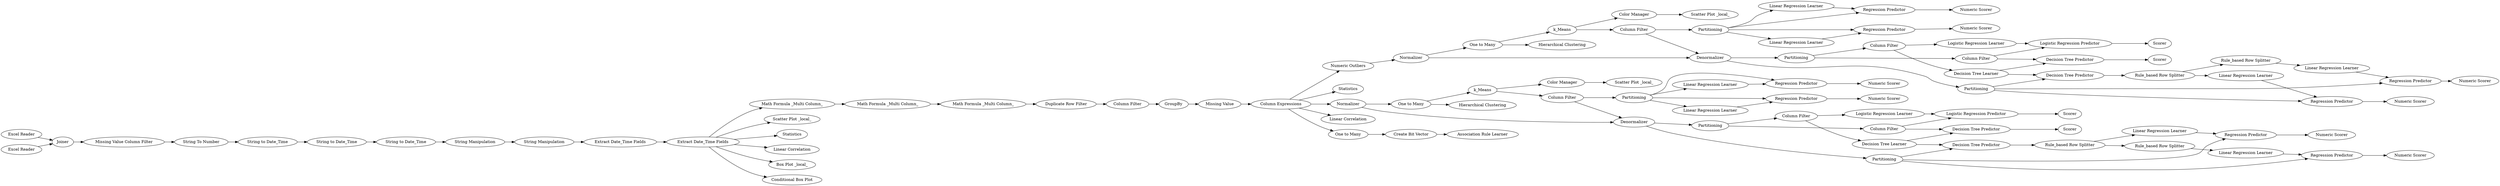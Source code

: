 digraph {
	"4059884780081042281_97" [label="One to Many"]
	"4059884780081042281_96" [label="Linear Regression Learner"]
	"4059884780081042281_109" [label=Denormalizer]
	"4059884780081042281_71" [label="Logistic Regression Predictor"]
	"4059884780081042281_91" [label="Linear Regression Learner"]
	"4059884780081042281_100" [label="Regression Predictor"]
	"4059884780081042281_128" [label="Linear Regression Learner"]
	"4059884780081042281_108" [label="Numeric Scorer"]
	"4059884780081042281_7" [label="Missing Value Column Filter"]
	"4059884780081042281_95" [label="Numeric Scorer"]
	"4059884780081042281_87" [label="Numeric Scorer"]
	"4059884780081042281_127" [label="Rule_based Row Splitter"]
	"4059884780081042281_43" [label=k_Means]
	"4059884780081042281_104" [label=k_Means]
	"4059884780081042281_46" [label="Association Rule Learner"]
	"4059884780081042281_125" [label="Decision Tree Predictor"]
	"4059884780081042281_86" [label="Regression Predictor"]
	"4059884780081042281_98" [label="Column Filter"]
	"4059884780081042281_119" [label="Linear Regression Learner"]
	"4059884780081042281_1" [label="Excel Reader"]
	"4059884780081042281_24" [label="Scatter Plot _local_"]
	"4059884780081042281_79" [label="String Manipulation"]
	"4059884780081042281_99" [label=Scorer]
	"4059884780081042281_102" [label="Hierarchical Clustering"]
	"4059884780081042281_126" [label="Rule_based Row Splitter"]
	"4059884780081042281_83" [label=Denormalizer]
	"4059884780081042281_48" [label="Create Bit Vector"]
	"4059884780081042281_10" [label=Statistics]
	"4059884780081042281_52" [label="Numeric Scorer"]
	"4059884780081042281_49" [label=Partitioning]
	"4059884780081042281_132" [label=Partitioning]
	"4059884780081042281_72" [label=Scorer]
	"4059884780081042281_32" [label="Missing Value"]
	"4059884780081042281_90" [label="Column Filter"]
	"4059884780081042281_112" [label="Logistic Regression Learner"]
	"4059884780081042281_123" [label="Numeric Scorer"]
	"4059884780081042281_3" [label="String to Date_Time"]
	"4059884780081042281_124" [label=Partitioning]
	"4059884780081042281_118" [label="Regression Predictor"]
	"4059884780081042281_26" [label="Linear Correlation"]
	"4059884780081042281_54" [label="Column Filter"]
	"4059884780081042281_70" [label="Logistic Regression Learner"]
	"4059884780081042281_14" [label="String Manipulation"]
	"4059884780081042281_28" [label="Math Formula _Multi Column_"]
	"4059884780081042281_121" [label="Linear Regression Learner"]
	"4059884780081042281_138" [label=Statistics]
	"4059884780081042281_4" [label="Excel Reader"]
	"4059884780081042281_101" [label=Normalizer]
	"4059884780081042281_80" [label="Duplicate Row Filter"]
	"4059884780081042281_45" [label="Hierarchical Clustering"]
	"4059884780081042281_122" [label="Regression Predictor"]
	"4059884780081042281_133" [label="Regression Predictor"]
	"4059884780081042281_41" [label=Normalizer]
	"4059884780081042281_84" [label=Partitioning]
	"4059884780081042281_77" [label="Math Formula _Multi Column_"]
	"4059884780081042281_82" [label="One to Many"]
	"4059884780081042281_2" [label="String To Number"]
	"4059884780081042281_61" [label="Column Filter"]
	"4059884780081042281_78" [label="Math Formula _Multi Column_"]
	"4059884780081042281_92" [label=Partitioning]
	"4059884780081042281_111" [label="Color Manager"]
	"4059884780081042281_12" [label="Extract Date_Time Fields"]
	"4059884780081042281_50" [label="Linear Regression Learner"]
	"4059884780081042281_53" [label="Linear Correlation"]
	"4059884780081042281_27" [label="Column Filter"]
	"4059884780081042281_89" [label="Regression Predictor"]
	"4059884780081042281_44" [label="Scatter Plot _local_"]
	"4059884780081042281_11" [label="Extract Date_Time Fields"]
	"4059884780081042281_22" [label="Box Plot _local_"]
	"4059884780081042281_25" [label="Conditional Box Plot"]
	"4059884780081042281_135" [label="Numeric Scorer"]
	"4059884780081042281_106" [label="Decision Tree Learner"]
	"4059884780081042281_76" [label="One to Many"]
	"4059884780081042281_34" [label="Column Expressions"]
	"4059884780081042281_62" [label="Column Filter"]
	"4059884780081042281_29" [label=GroupBy]
	"4059884780081042281_85" [label="Linear Regression Learner"]
	"4059884780081042281_36" [label="Numeric Outliers"]
	"4059884780081042281_120" [label="Numeric Scorer"]
	"4059884780081042281_131" [label="Decision Tree Predictor"]
	"4059884780081042281_136" [label="Rule_based Row Splitter"]
	"4059884780081042281_88" [label="Logistic Regression Predictor"]
	"4059884780081042281_107" [label=Scorer]
	"4059884780081042281_5" [label=Joiner]
	"4059884780081042281_93" [label=Partitioning]
	"4059884780081042281_64" [label=Scorer]
	"4059884780081042281_105" [label="Scatter Plot _local_"]
	"4059884780081042281_8" [label="String to Date_Time"]
	"4059884780081042281_51" [label="Regression Predictor"]
	"4059884780081042281_9" [label="String to Date_Time"]
	"4059884780081042281_103" [label="Decision Tree Predictor"]
	"4059884780081042281_60" [label="Decision Tree Learner"]
	"4059884780081042281_63" [label="Decision Tree Predictor"]
	"4059884780081042281_137" [label="Numeric Scorer"]
	"4059884780081042281_129" [label="Regression Predictor"]
	"4059884780081042281_134" [label="Rule_based Row Splitter"]
	"4059884780081042281_94" [label="Column Filter"]
	"4059884780081042281_130" [label="Linear Regression Learner"]
	"4059884780081042281_42" [label="Color Manager"]
	"4059884780081042281_93" -> "4059884780081042281_89"
	"4059884780081042281_124" -> "4059884780081042281_118"
	"4059884780081042281_127" -> "4059884780081042281_126"
	"4059884780081042281_12" -> "4059884780081042281_26"
	"4059884780081042281_82" -> "4059884780081042281_43"
	"4059884780081042281_125" -> "4059884780081042281_127"
	"4059884780081042281_104" -> "4059884780081042281_94"
	"4059884780081042281_131" -> "4059884780081042281_134"
	"4059884780081042281_36" -> "4059884780081042281_101"
	"4059884780081042281_9" -> "4059884780081042281_14"
	"4059884780081042281_70" -> "4059884780081042281_71"
	"4059884780081042281_132" -> "4059884780081042281_129"
	"4059884780081042281_132" -> "4059884780081042281_131"
	"4059884780081042281_49" -> "4059884780081042281_62"
	"4059884780081042281_98" -> "4059884780081042281_103"
	"4059884780081042281_12" -> "4059884780081042281_22"
	"4059884780081042281_60" -> "4059884780081042281_63"
	"4059884780081042281_29" -> "4059884780081042281_32"
	"4059884780081042281_121" -> "4059884780081042281_118"
	"4059884780081042281_90" -> "4059884780081042281_106"
	"4059884780081042281_136" -> "4059884780081042281_130"
	"4059884780081042281_71" -> "4059884780081042281_72"
	"4059884780081042281_41" -> "4059884780081042281_82"
	"4059884780081042281_90" -> "4059884780081042281_112"
	"4059884780081042281_83" -> "4059884780081042281_49"
	"4059884780081042281_61" -> "4059884780081042281_60"
	"4059884780081042281_98" -> "4059884780081042281_88"
	"4059884780081042281_112" -> "4059884780081042281_88"
	"4059884780081042281_111" -> "4059884780081042281_105"
	"4059884780081042281_54" -> "4059884780081042281_83"
	"4059884780081042281_94" -> "4059884780081042281_109"
	"4059884780081042281_12" -> "4059884780081042281_25"
	"4059884780081042281_12" -> "4059884780081042281_24"
	"4059884780081042281_34" -> "4059884780081042281_36"
	"4059884780081042281_132" -> "4059884780081042281_133"
	"4059884780081042281_84" -> "4059884780081042281_85"
	"4059884780081042281_48" -> "4059884780081042281_46"
	"4059884780081042281_96" -> "4059884780081042281_89"
	"4059884780081042281_5" -> "4059884780081042281_7"
	"4059884780081042281_97" -> "4059884780081042281_102"
	"4059884780081042281_84" -> "4059884780081042281_50"
	"4059884780081042281_122" -> "4059884780081042281_123"
	"4059884780081042281_77" -> "4059884780081042281_78"
	"4059884780081042281_3" -> "4059884780081042281_8"
	"4059884780081042281_7" -> "4059884780081042281_2"
	"4059884780081042281_61" -> "4059884780081042281_70"
	"4059884780081042281_8" -> "4059884780081042281_9"
	"4059884780081042281_134" -> "4059884780081042281_128"
	"4059884780081042281_94" -> "4059884780081042281_93"
	"4059884780081042281_84" -> "4059884780081042281_51"
	"4059884780081042281_43" -> "4059884780081042281_42"
	"4059884780081042281_91" -> "4059884780081042281_100"
	"4059884780081042281_127" -> "4059884780081042281_121"
	"4059884780081042281_54" -> "4059884780081042281_84"
	"4059884780081042281_4" -> "4059884780081042281_5"
	"4059884780081042281_12" -> "4059884780081042281_10"
	"4059884780081042281_42" -> "4059884780081042281_44"
	"4059884780081042281_49" -> "4059884780081042281_61"
	"4059884780081042281_86" -> "4059884780081042281_87"
	"4059884780081042281_97" -> "4059884780081042281_104"
	"4059884780081042281_104" -> "4059884780081042281_111"
	"4059884780081042281_93" -> "4059884780081042281_91"
	"4059884780081042281_41" -> "4059884780081042281_83"
	"4059884780081042281_88" -> "4059884780081042281_107"
	"4059884780081042281_82" -> "4059884780081042281_45"
	"4059884780081042281_128" -> "4059884780081042281_133"
	"4059884780081042281_134" -> "4059884780081042281_136"
	"4059884780081042281_124" -> "4059884780081042281_125"
	"4059884780081042281_76" -> "4059884780081042281_48"
	"4059884780081042281_109" -> "4059884780081042281_132"
	"4059884780081042281_85" -> "4059884780081042281_86"
	"4059884780081042281_34" -> "4059884780081042281_76"
	"4059884780081042281_34" -> "4059884780081042281_53"
	"4059884780081042281_83" -> "4059884780081042281_124"
	"4059884780081042281_133" -> "4059884780081042281_137"
	"4059884780081042281_79" -> "4059884780081042281_11"
	"4059884780081042281_89" -> "4059884780081042281_95"
	"4059884780081042281_84" -> "4059884780081042281_86"
	"4059884780081042281_93" -> "4059884780081042281_100"
	"4059884780081042281_2" -> "4059884780081042281_3"
	"4059884780081042281_51" -> "4059884780081042281_52"
	"4059884780081042281_103" -> "4059884780081042281_99"
	"4059884780081042281_129" -> "4059884780081042281_135"
	"4059884780081042281_80" -> "4059884780081042281_27"
	"4059884780081042281_101" -> "4059884780081042281_97"
	"4059884780081042281_28" -> "4059884780081042281_77"
	"4059884780081042281_43" -> "4059884780081042281_54"
	"4059884780081042281_118" -> "4059884780081042281_120"
	"4059884780081042281_1" -> "4059884780081042281_5"
	"4059884780081042281_11" -> "4059884780081042281_12"
	"4059884780081042281_100" -> "4059884780081042281_108"
	"4059884780081042281_126" -> "4059884780081042281_119"
	"4059884780081042281_106" -> "4059884780081042281_131"
	"4059884780081042281_32" -> "4059884780081042281_34"
	"4059884780081042281_101" -> "4059884780081042281_109"
	"4059884780081042281_130" -> "4059884780081042281_129"
	"4059884780081042281_14" -> "4059884780081042281_79"
	"4059884780081042281_63" -> "4059884780081042281_64"
	"4059884780081042281_93" -> "4059884780081042281_96"
	"4059884780081042281_106" -> "4059884780081042281_103"
	"4059884780081042281_60" -> "4059884780081042281_125"
	"4059884780081042281_78" -> "4059884780081042281_80"
	"4059884780081042281_124" -> "4059884780081042281_122"
	"4059884780081042281_92" -> "4059884780081042281_98"
	"4059884780081042281_27" -> "4059884780081042281_29"
	"4059884780081042281_34" -> "4059884780081042281_138"
	"4059884780081042281_119" -> "4059884780081042281_122"
	"4059884780081042281_62" -> "4059884780081042281_71"
	"4059884780081042281_50" -> "4059884780081042281_51"
	"4059884780081042281_12" -> "4059884780081042281_28"
	"4059884780081042281_62" -> "4059884780081042281_63"
	"4059884780081042281_34" -> "4059884780081042281_41"
	"4059884780081042281_109" -> "4059884780081042281_92"
	"4059884780081042281_92" -> "4059884780081042281_90"
	rankdir=LR
}
